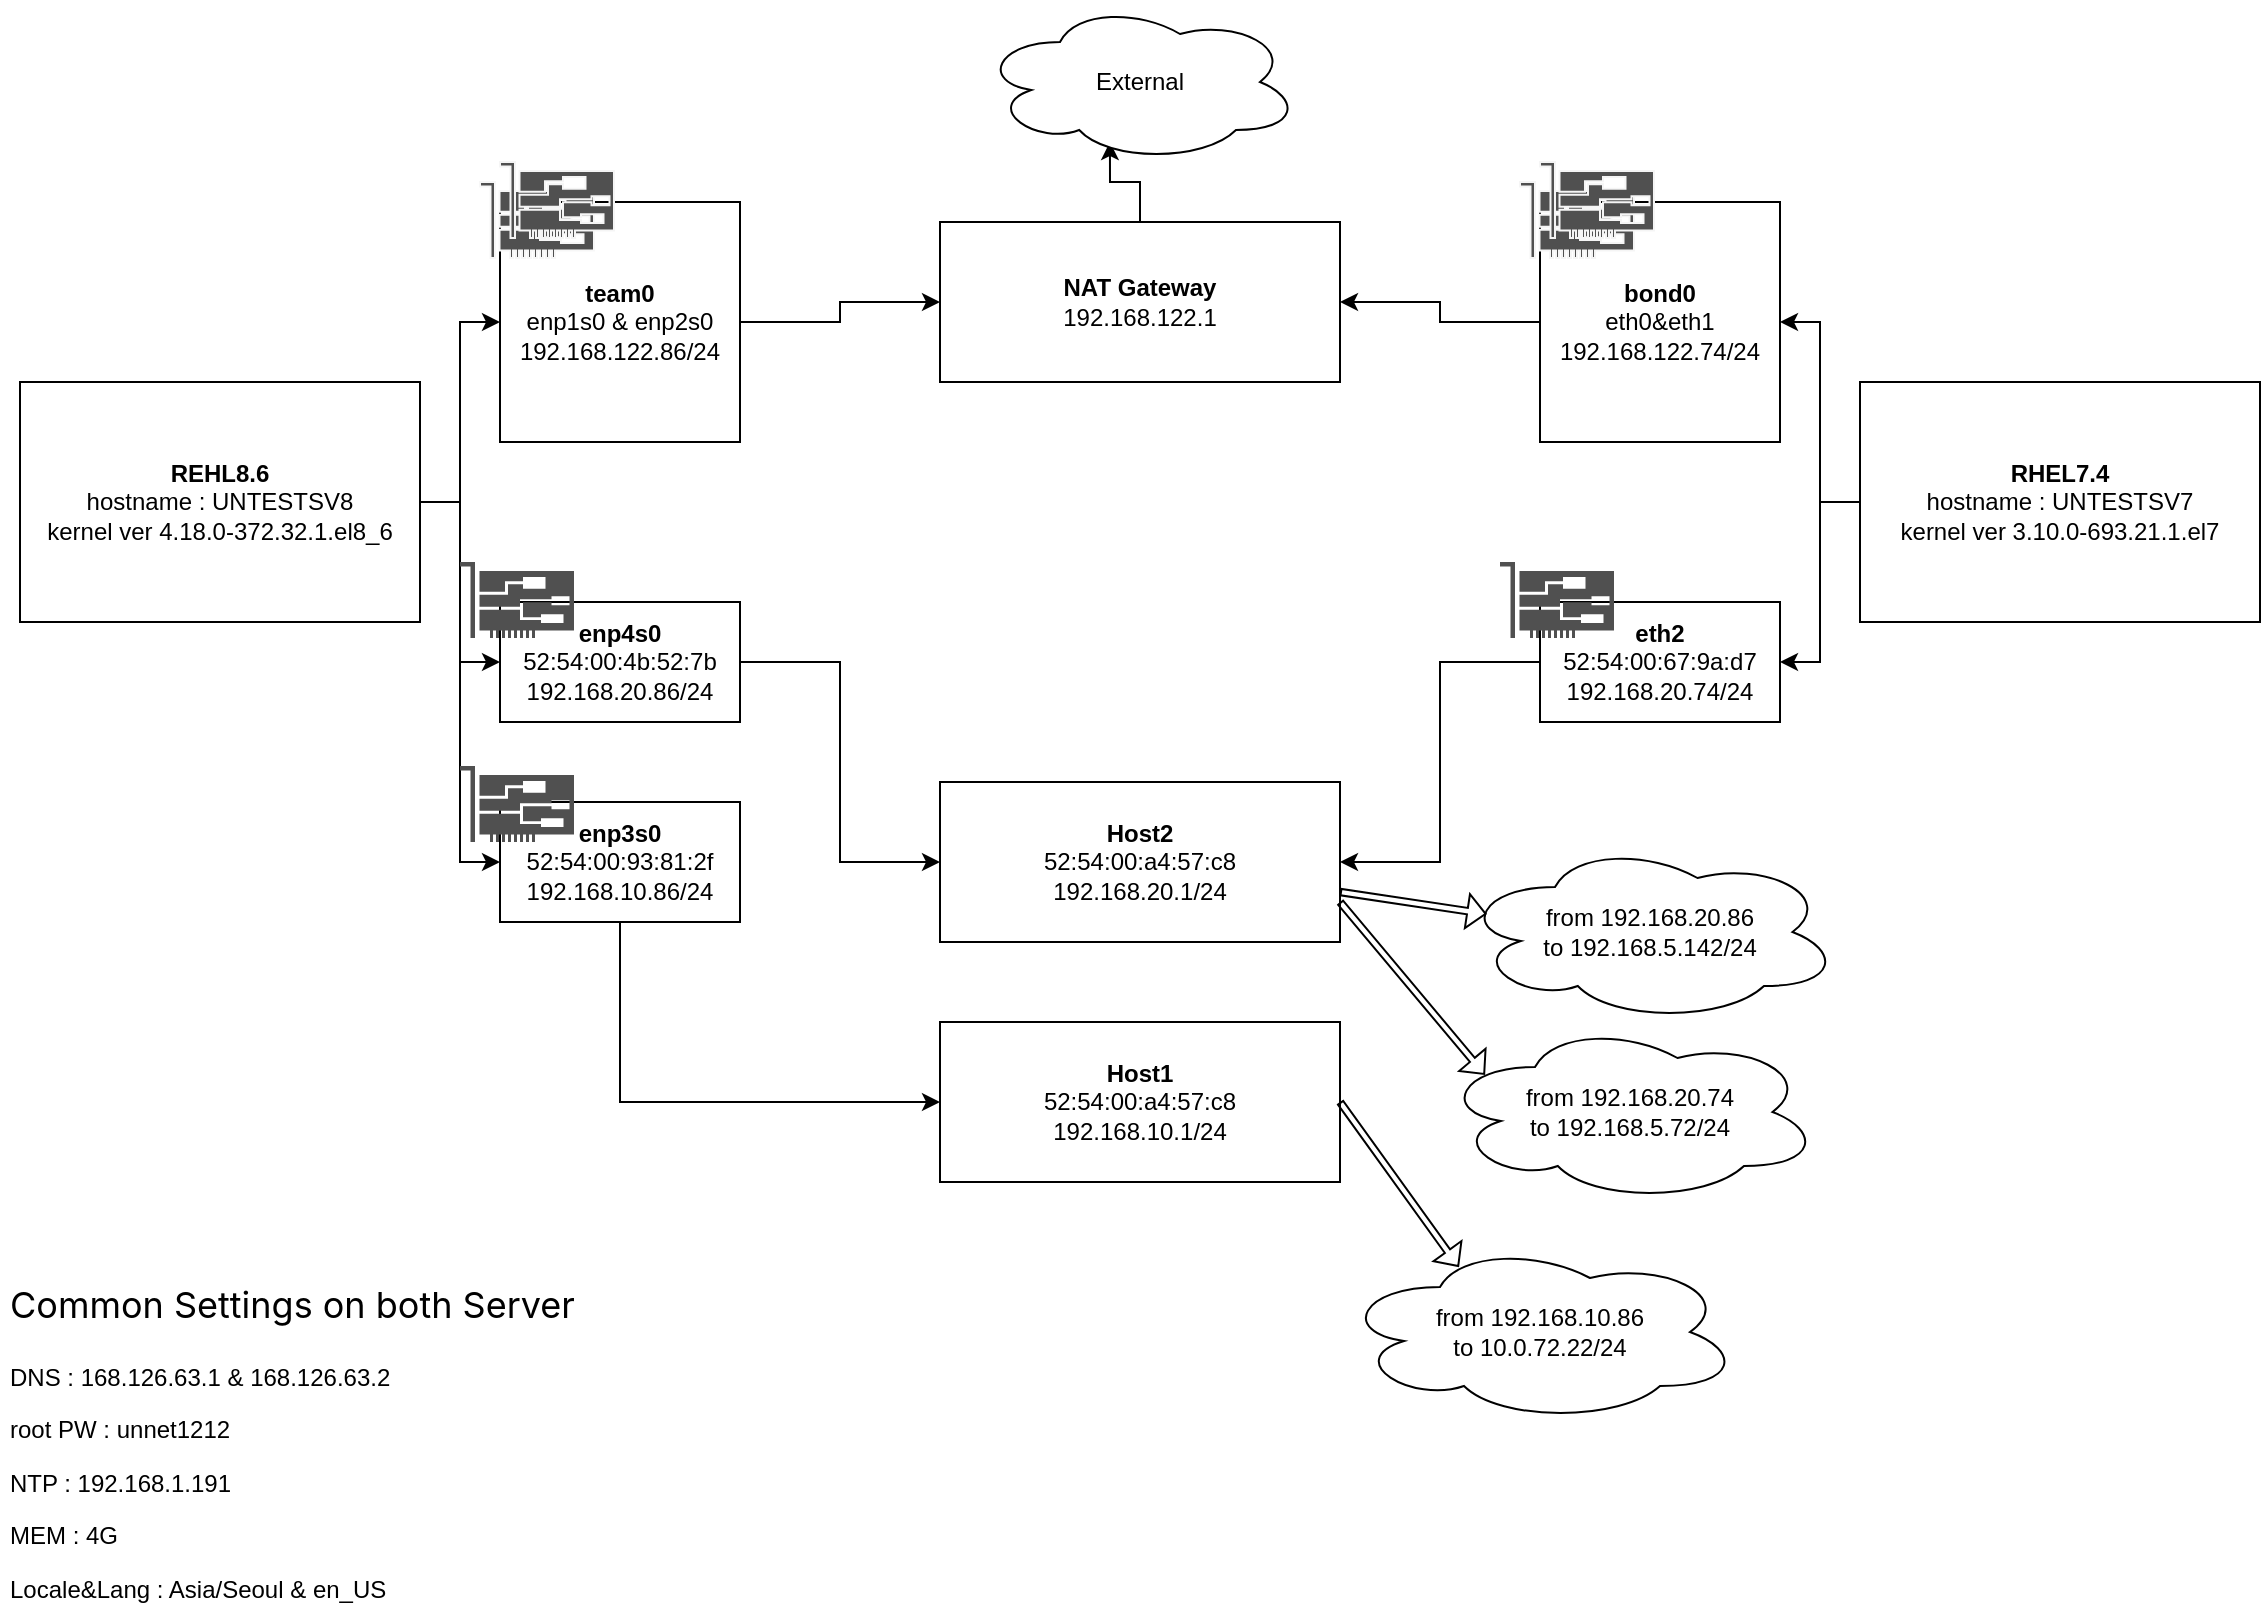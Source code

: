 <mxfile version="20.4.2" type="github">
  <diagram id="3-aWnPjAAtXSHg9XjmKd" name="페이지-1">
    <mxGraphModel dx="819" dy="527" grid="1" gridSize="10" guides="1" tooltips="1" connect="1" arrows="1" fold="1" page="1" pageScale="1" pageWidth="1169" pageHeight="827" math="0" shadow="0">
      <root>
        <mxCell id="0" />
        <mxCell id="1" parent="0" />
        <mxCell id="oyet4yBadCuPjKH_klJJ-17" style="edgeStyle=orthogonalEdgeStyle;rounded=0;orthogonalLoop=1;jettySize=auto;html=1;exitX=0.5;exitY=0;exitDx=0;exitDy=0;entryX=0.406;entryY=0.875;entryDx=0;entryDy=0;entryPerimeter=0;" edge="1" parent="1" source="oyet4yBadCuPjKH_klJJ-1" target="oyet4yBadCuPjKH_klJJ-2">
          <mxGeometry relative="1" as="geometry" />
        </mxCell>
        <mxCell id="oyet4yBadCuPjKH_klJJ-1" value="&lt;b&gt;NAT Gateway&lt;/b&gt;&lt;br&gt;192.168.122.1" style="rounded=0;whiteSpace=wrap;html=1;" vertex="1" parent="1">
          <mxGeometry x="480" y="120" width="200" height="80" as="geometry" />
        </mxCell>
        <mxCell id="oyet4yBadCuPjKH_klJJ-2" value="External" style="ellipse;shape=cloud;whiteSpace=wrap;html=1;" vertex="1" parent="1">
          <mxGeometry x="500" y="10" width="160" height="80" as="geometry" />
        </mxCell>
        <mxCell id="oyet4yBadCuPjKH_klJJ-24" style="edgeStyle=orthogonalEdgeStyle;rounded=0;orthogonalLoop=1;jettySize=auto;html=1;entryX=0;entryY=0.5;entryDx=0;entryDy=0;" edge="1" parent="1" source="oyet4yBadCuPjKH_klJJ-3" target="oyet4yBadCuPjKH_klJJ-18">
          <mxGeometry relative="1" as="geometry" />
        </mxCell>
        <mxCell id="oyet4yBadCuPjKH_klJJ-25" style="edgeStyle=orthogonalEdgeStyle;rounded=0;orthogonalLoop=1;jettySize=auto;html=1;entryX=0;entryY=0.5;entryDx=0;entryDy=0;" edge="1" parent="1" source="oyet4yBadCuPjKH_klJJ-3" target="oyet4yBadCuPjKH_klJJ-19">
          <mxGeometry relative="1" as="geometry" />
        </mxCell>
        <mxCell id="oyet4yBadCuPjKH_klJJ-26" style="edgeStyle=orthogonalEdgeStyle;rounded=0;orthogonalLoop=1;jettySize=auto;html=1;entryX=0;entryY=0.5;entryDx=0;entryDy=0;" edge="1" parent="1" source="oyet4yBadCuPjKH_klJJ-3" target="oyet4yBadCuPjKH_klJJ-20">
          <mxGeometry relative="1" as="geometry" />
        </mxCell>
        <mxCell id="oyet4yBadCuPjKH_klJJ-3" value="&lt;b&gt;REHL8.6&lt;/b&gt;&lt;br&gt;hostname : UNTESTSV8&lt;br&gt;kernel ver&amp;nbsp;4.18.0-372.32.1.el8_6" style="rounded=0;whiteSpace=wrap;html=1;" vertex="1" parent="1">
          <mxGeometry x="20" y="200" width="200" height="120" as="geometry" />
        </mxCell>
        <mxCell id="oyet4yBadCuPjKH_klJJ-32" style="edgeStyle=orthogonalEdgeStyle;rounded=0;orthogonalLoop=1;jettySize=auto;html=1;entryX=1;entryY=0.5;entryDx=0;entryDy=0;" edge="1" parent="1" source="oyet4yBadCuPjKH_klJJ-4" target="oyet4yBadCuPjKH_klJJ-21">
          <mxGeometry relative="1" as="geometry" />
        </mxCell>
        <mxCell id="oyet4yBadCuPjKH_klJJ-33" style="edgeStyle=orthogonalEdgeStyle;rounded=0;orthogonalLoop=1;jettySize=auto;html=1;" edge="1" parent="1" source="oyet4yBadCuPjKH_klJJ-4" target="oyet4yBadCuPjKH_klJJ-22">
          <mxGeometry relative="1" as="geometry" />
        </mxCell>
        <mxCell id="oyet4yBadCuPjKH_klJJ-4" value="&lt;b&gt;RHEL7.4&lt;/b&gt;&lt;br&gt;hostname : UNTESTSV7&lt;br&gt;kernel ver&amp;nbsp;3.10.0-693.21.1.el7" style="rounded=0;whiteSpace=wrap;html=1;" vertex="1" parent="1">
          <mxGeometry x="940" y="200" width="200" height="120" as="geometry" />
        </mxCell>
        <mxCell id="oyet4yBadCuPjKH_klJJ-6" value="&lt;b&gt;Host2&lt;/b&gt;&lt;br&gt;52:54:00:a4:57:c8&lt;br&gt;192.168.20.1/24" style="rounded=0;whiteSpace=wrap;html=1;" vertex="1" parent="1">
          <mxGeometry x="480" y="400" width="200" height="80" as="geometry" />
        </mxCell>
        <mxCell id="oyet4yBadCuPjKH_klJJ-7" value="&lt;b&gt;Host1&lt;/b&gt;&lt;br&gt;52:54:00:a4:57:c8&lt;br&gt;192.168.10.1/24" style="rounded=0;whiteSpace=wrap;html=1;" vertex="1" parent="1">
          <mxGeometry x="480" y="520" width="200" height="80" as="geometry" />
        </mxCell>
        <mxCell id="oyet4yBadCuPjKH_klJJ-30" style="edgeStyle=orthogonalEdgeStyle;rounded=0;orthogonalLoop=1;jettySize=auto;html=1;" edge="1" parent="1" source="oyet4yBadCuPjKH_klJJ-18" target="oyet4yBadCuPjKH_klJJ-1">
          <mxGeometry relative="1" as="geometry" />
        </mxCell>
        <mxCell id="oyet4yBadCuPjKH_klJJ-18" value="&lt;b&gt;team0&lt;br&gt;&lt;/b&gt;enp1s0 &amp;amp; enp2s0&lt;br&gt;192.168.122.86/24&lt;br&gt;" style="rounded=0;whiteSpace=wrap;html=1;" vertex="1" parent="1">
          <mxGeometry x="260" y="110" width="120" height="120" as="geometry" />
        </mxCell>
        <mxCell id="oyet4yBadCuPjKH_klJJ-27" style="edgeStyle=orthogonalEdgeStyle;rounded=0;orthogonalLoop=1;jettySize=auto;html=1;entryX=0;entryY=0.5;entryDx=0;entryDy=0;" edge="1" parent="1" source="oyet4yBadCuPjKH_klJJ-19" target="oyet4yBadCuPjKH_klJJ-6">
          <mxGeometry relative="1" as="geometry" />
        </mxCell>
        <mxCell id="oyet4yBadCuPjKH_klJJ-19" value="&lt;b&gt;enp4s0&lt;/b&gt;&lt;br&gt;52:54:00:4b:52:7b&lt;br&gt;192.168.20.86/24" style="rounded=0;whiteSpace=wrap;html=1;" vertex="1" parent="1">
          <mxGeometry x="260" y="310" width="120" height="60" as="geometry" />
        </mxCell>
        <mxCell id="oyet4yBadCuPjKH_klJJ-29" style="edgeStyle=orthogonalEdgeStyle;rounded=0;orthogonalLoop=1;jettySize=auto;html=1;exitX=0.5;exitY=1;exitDx=0;exitDy=0;entryX=0;entryY=0.5;entryDx=0;entryDy=0;" edge="1" parent="1" source="oyet4yBadCuPjKH_klJJ-20" target="oyet4yBadCuPjKH_klJJ-7">
          <mxGeometry relative="1" as="geometry" />
        </mxCell>
        <mxCell id="oyet4yBadCuPjKH_klJJ-20" value="&lt;b&gt;enp3s0&lt;/b&gt;&lt;br&gt;52:54:00:93:81:2f&lt;br&gt;192.168.10.86/24" style="rounded=0;whiteSpace=wrap;html=1;" vertex="1" parent="1">
          <mxGeometry x="260" y="410" width="120" height="60" as="geometry" />
        </mxCell>
        <mxCell id="oyet4yBadCuPjKH_klJJ-31" style="edgeStyle=orthogonalEdgeStyle;rounded=0;orthogonalLoop=1;jettySize=auto;html=1;entryX=1;entryY=0.5;entryDx=0;entryDy=0;" edge="1" parent="1" source="oyet4yBadCuPjKH_klJJ-21" target="oyet4yBadCuPjKH_klJJ-1">
          <mxGeometry relative="1" as="geometry" />
        </mxCell>
        <mxCell id="oyet4yBadCuPjKH_klJJ-21" value="&lt;b&gt;bond0&lt;/b&gt;&lt;br&gt;eth0&amp;amp;eth1&lt;br&gt;192.168.122.74/24&lt;br&gt;" style="rounded=0;whiteSpace=wrap;html=1;" vertex="1" parent="1">
          <mxGeometry x="780" y="110" width="120" height="120" as="geometry" />
        </mxCell>
        <mxCell id="oyet4yBadCuPjKH_klJJ-36" style="edgeStyle=orthogonalEdgeStyle;rounded=0;orthogonalLoop=1;jettySize=auto;html=1;entryX=1;entryY=0.5;entryDx=0;entryDy=0;" edge="1" parent="1" source="oyet4yBadCuPjKH_klJJ-22" target="oyet4yBadCuPjKH_klJJ-6">
          <mxGeometry relative="1" as="geometry" />
        </mxCell>
        <mxCell id="oyet4yBadCuPjKH_klJJ-22" value="&lt;b&gt;eth2&lt;/b&gt;&lt;br&gt;52:54:00:67:9a:d7&lt;br&gt;192.168.20.74/24" style="rounded=0;whiteSpace=wrap;html=1;" vertex="1" parent="1">
          <mxGeometry x="780" y="310" width="120" height="60" as="geometry" />
        </mxCell>
        <mxCell id="oyet4yBadCuPjKH_klJJ-34" value="from 192.168.20.86&lt;br&gt;to 192.168.5.142/24" style="ellipse;shape=cloud;whiteSpace=wrap;html=1;" vertex="1" parent="1">
          <mxGeometry x="740" y="430" width="190" height="90" as="geometry" />
        </mxCell>
        <mxCell id="oyet4yBadCuPjKH_klJJ-35" value="from 192.168.20.74&lt;br&gt;to 192.168.5.72/24" style="ellipse;shape=cloud;whiteSpace=wrap;html=1;" vertex="1" parent="1">
          <mxGeometry x="730" y="520" width="190" height="90" as="geometry" />
        </mxCell>
        <mxCell id="oyet4yBadCuPjKH_klJJ-38" value="" style="shape=flexArrow;endArrow=classic;html=1;rounded=0;entryX=0.07;entryY=0.4;entryDx=0;entryDy=0;entryPerimeter=0;endWidth=13;endSize=2.732;width=3.2;" edge="1" parent="1" source="oyet4yBadCuPjKH_klJJ-6" target="oyet4yBadCuPjKH_klJJ-34">
          <mxGeometry width="50" height="50" relative="1" as="geometry">
            <mxPoint x="750" y="515" as="sourcePoint" />
            <mxPoint x="800" y="465" as="targetPoint" />
          </mxGeometry>
        </mxCell>
        <mxCell id="oyet4yBadCuPjKH_klJJ-39" value="" style="shape=flexArrow;endArrow=classic;html=1;rounded=0;entryX=0.118;entryY=0.293;entryDx=0;entryDy=0;entryPerimeter=0;endWidth=13;endSize=2.732;width=3.2;exitX=1;exitY=0.75;exitDx=0;exitDy=0;" edge="1" parent="1" source="oyet4yBadCuPjKH_klJJ-6" target="oyet4yBadCuPjKH_klJJ-35">
          <mxGeometry width="50" height="50" relative="1" as="geometry">
            <mxPoint x="680" y="477.807" as="sourcePoint" />
            <mxPoint x="818.4" y="502.19" as="targetPoint" />
          </mxGeometry>
        </mxCell>
        <mxCell id="oyet4yBadCuPjKH_klJJ-40" value="from 192.168.10.86&lt;br&gt;to 10.0.72.22/24" style="ellipse;shape=cloud;whiteSpace=wrap;html=1;" vertex="1" parent="1">
          <mxGeometry x="680" y="630" width="200" height="90" as="geometry" />
        </mxCell>
        <mxCell id="oyet4yBadCuPjKH_klJJ-41" value="" style="shape=flexArrow;endArrow=classic;html=1;rounded=0;endWidth=13;endSize=2.732;width=3.2;exitX=1;exitY=0.5;exitDx=0;exitDy=0;entryX=0.297;entryY=0.138;entryDx=0;entryDy=0;entryPerimeter=0;" edge="1" parent="1" source="oyet4yBadCuPjKH_klJJ-7" target="oyet4yBadCuPjKH_klJJ-40">
          <mxGeometry width="50" height="50" relative="1" as="geometry">
            <mxPoint x="680.0" y="570" as="sourcePoint" />
            <mxPoint x="814.16" y="693.44" as="targetPoint" />
          </mxGeometry>
        </mxCell>
        <mxCell id="oyet4yBadCuPjKH_klJJ-42" value="&lt;h1&gt;&lt;span style=&quot;font-family: -apple-system, BlinkMacSystemFont, &amp;quot;Apple SD Gothic Neo&amp;quot;, helvetica, noto, notojp, notokr, &amp;quot;Microsoft YaHei&amp;quot;, &amp;quot;Malgun Gothic&amp;quot;, &amp;quot;맑은 고딕&amp;quot;, Dotum, 돋움, sans-serif; font-size: 18px; font-weight: 400; background-color: rgb(255, 255, 255);&quot;&gt;Common Settings on both Server&lt;/span&gt;&lt;br&gt;&lt;/h1&gt;&lt;p&gt;DNS : 168.126.63.1 &amp;amp; 168.126.63.2&lt;/p&gt;&lt;p&gt;root PW : unnet1212&lt;/p&gt;&lt;p&gt;NTP : 192.168.1.191&lt;/p&gt;&lt;p&gt;MEM : 4G&lt;/p&gt;&lt;p&gt;Locale&amp;amp;Lang : Asia/Seoul &amp;amp; en_US&lt;/p&gt;" style="text;html=1;strokeColor=none;fillColor=none;spacing=5;spacingTop=-20;whiteSpace=wrap;overflow=hidden;rounded=0;" vertex="1" parent="1">
          <mxGeometry x="10" y="640" width="310" height="180" as="geometry" />
        </mxCell>
        <mxCell id="oyet4yBadCuPjKH_klJJ-43" value="" style="shape=image;html=1;verticalAlign=top;verticalLabelPosition=bottom;labelBackgroundColor=#ffffff;imageAspect=0;aspect=fixed;image=https://cdn1.iconfinder.com/data/icons/Futurosoft%20Icons%200.5.2/128x128/apps/redhat.png" vertex="1" parent="1">
          <mxGeometry x="30" y="180" width="60" height="60" as="geometry" />
        </mxCell>
        <mxCell id="oyet4yBadCuPjKH_klJJ-44" value="" style="shape=image;html=1;verticalAlign=top;verticalLabelPosition=bottom;labelBackgroundColor=#ffffff;imageAspect=0;aspect=fixed;image=https://cdn1.iconfinder.com/data/icons/Futurosoft%20Icons%200.5.2/128x128/apps/redhat.png" vertex="1" parent="1">
          <mxGeometry x="960" y="180" width="60" height="60" as="geometry" />
        </mxCell>
        <mxCell id="oyet4yBadCuPjKH_klJJ-45" value="" style="sketch=0;pointerEvents=1;shadow=0;dashed=0;html=1;strokeColor=#F7F7F7;fillColor=#505050;labelPosition=center;verticalLabelPosition=bottom;verticalAlign=top;outlineConnect=0;align=center;shape=mxgraph.office.devices.nic;" vertex="1" parent="1">
          <mxGeometry x="250" y="100" width="57" height="38" as="geometry" />
        </mxCell>
        <mxCell id="oyet4yBadCuPjKH_klJJ-46" value="" style="sketch=0;pointerEvents=1;shadow=0;dashed=0;html=1;strokeColor=none;fillColor=#505050;labelPosition=center;verticalLabelPosition=bottom;verticalAlign=top;outlineConnect=0;align=center;shape=mxgraph.office.devices.nic;" vertex="1" parent="1">
          <mxGeometry x="240" y="290" width="57" height="38" as="geometry" />
        </mxCell>
        <mxCell id="oyet4yBadCuPjKH_klJJ-47" value="" style="sketch=0;pointerEvents=1;shadow=0;dashed=0;html=1;strokeColor=none;fillColor=#505050;labelPosition=center;verticalLabelPosition=bottom;verticalAlign=top;outlineConnect=0;align=center;shape=mxgraph.office.devices.nic;" vertex="1" parent="1">
          <mxGeometry x="240" y="392" width="57" height="38" as="geometry" />
        </mxCell>
        <mxCell id="oyet4yBadCuPjKH_klJJ-48" value="" style="sketch=0;pointerEvents=1;shadow=0;dashed=0;html=1;strokeColor=#F5F5F5;fillColor=#505050;labelPosition=center;verticalLabelPosition=bottom;verticalAlign=top;outlineConnect=0;align=center;shape=mxgraph.office.devices.nic;" vertex="1" parent="1">
          <mxGeometry x="770" y="100" width="57" height="38" as="geometry" />
        </mxCell>
        <mxCell id="oyet4yBadCuPjKH_klJJ-49" value="" style="sketch=0;pointerEvents=1;shadow=0;dashed=0;html=1;strokeColor=#F5F5F5;fillColor=#505050;labelPosition=center;verticalLabelPosition=bottom;verticalAlign=top;outlineConnect=0;align=center;shape=mxgraph.office.devices.nic;" vertex="1" parent="1">
          <mxGeometry x="780" y="90" width="57" height="38" as="geometry" />
        </mxCell>
        <mxCell id="oyet4yBadCuPjKH_klJJ-50" value="" style="sketch=0;pointerEvents=1;shadow=0;dashed=0;html=1;strokeColor=#F5F5F5;fillColor=#505050;labelPosition=center;verticalLabelPosition=bottom;verticalAlign=top;outlineConnect=0;align=center;shape=mxgraph.office.devices.nic;" vertex="1" parent="1">
          <mxGeometry x="260" y="90" width="57" height="38" as="geometry" />
        </mxCell>
        <mxCell id="oyet4yBadCuPjKH_klJJ-51" value="" style="sketch=0;pointerEvents=1;shadow=0;dashed=0;html=1;strokeColor=none;fillColor=#505050;labelPosition=center;verticalLabelPosition=bottom;verticalAlign=top;outlineConnect=0;align=center;shape=mxgraph.office.devices.nic;" vertex="1" parent="1">
          <mxGeometry x="760" y="290" width="57" height="38" as="geometry" />
        </mxCell>
      </root>
    </mxGraphModel>
  </diagram>
</mxfile>
